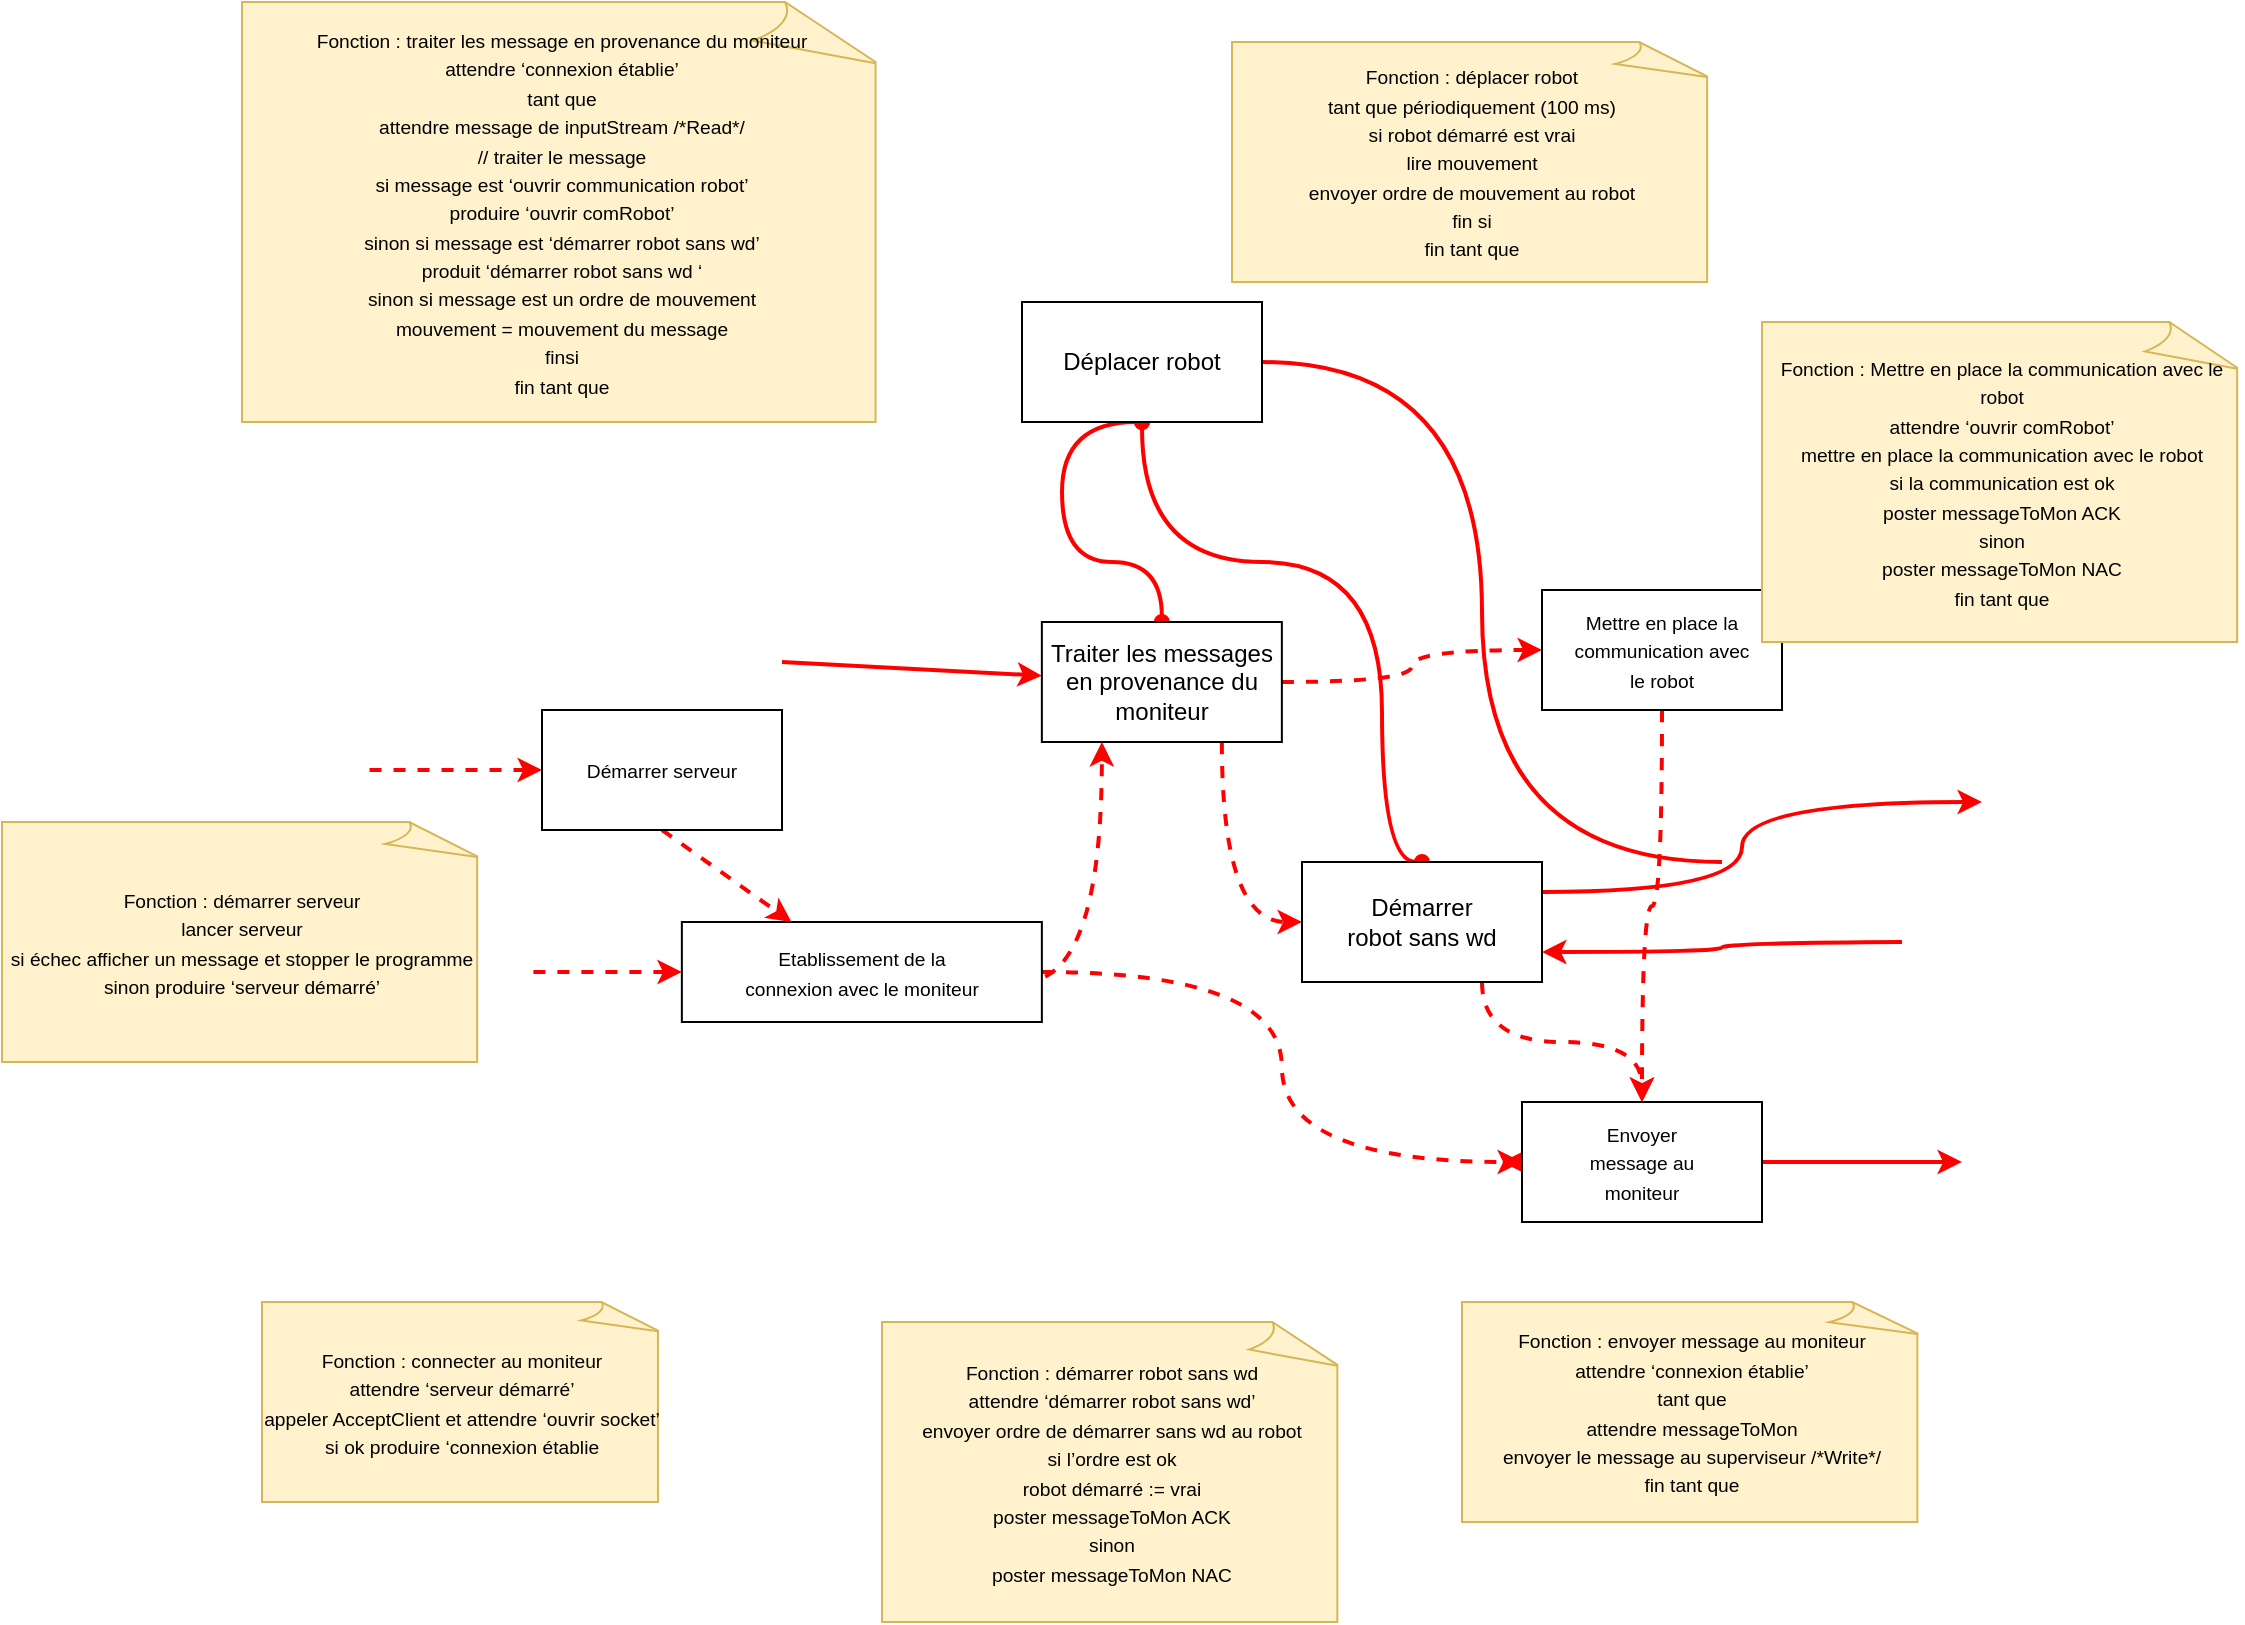 <mxfile version="16.4.11" type="github">
  <diagram id="w_0Kd4TP8-2ugyQYXVbY" name="Page-1">
    <mxGraphModel dx="1373" dy="779" grid="1" gridSize="10" guides="1" tooltips="1" connect="1" arrows="1" fold="1" page="1" pageScale="1" pageWidth="1169" pageHeight="827" math="0" shadow="0">
      <root>
        <mxCell id="0" />
        <mxCell id="1" parent="0" />
        <mxCell id="bAt_LqIN8Pzx5NF2WYkV-1" value="&lt;span style=&quot;left: 196.444px ; top: 172.887px ; font-size: 9.6px ; font-family: sans-serif ; transform: scalex(0.793)&quot; dir=&quot;ltr&quot;&gt;Fonction : traiter les message en provenance du moniteur&lt;/span&gt;&lt;br&gt;&lt;span style=&quot;left: 196.444px ; top: 195.607px ; font-size: 9.6px ; font-family: sans-serif&quot; dir=&quot;ltr&quot;&gt;a&lt;/span&gt;&lt;span style=&quot;left: 201.129px ; top: 195.607px ; font-size: 9.6px ; font-family: sans-serif ; transform: scalex(1.007)&quot; dir=&quot;ltr&quot;&gt;tt&lt;/span&gt;&lt;span style=&quot;left: 208.617px ; top: 195.607px ; font-size: 9.6px ; font-family: sans-serif ; transform: scalex(0.766)&quot; dir=&quot;ltr&quot;&gt;endre ‘connexion établie’&lt;/span&gt;&lt;br&gt;&lt;span style=&quot;left: 196.444px ; top: 207.127px ; font-size: 9.6px ; font-family: sans-serif ; transform: scalex(0.833)&quot; dir=&quot;ltr&quot;&gt;tant que&lt;/span&gt;&lt;br&gt;&lt;span style=&quot;left: 196.444px ; top: 218.647px ; font-size: 9.6px ; font-family: sans-serif&quot; dir=&quot;ltr&quot;&gt;a&lt;/span&gt;&lt;span style=&quot;left: 201.129px ; top: 218.647px ; font-size: 9.6px ; font-family: sans-serif ; transform: scalex(1.007)&quot; dir=&quot;ltr&quot;&gt;tt&lt;/span&gt;&lt;span style=&quot;left: 208.617px ; top: 218.647px ; font-size: 9.6px ; font-family: sans-serif ; transform: scalex(0.813)&quot; dir=&quot;ltr&quot;&gt;endre message de inputStream /*Read*/&lt;/span&gt;&lt;br&gt;&lt;span style=&quot;left: 196.444px ; top: 230.167px ; font-size: 9.6px ; font-family: sans-serif ; transform: scalex(0.829)&quot; dir=&quot;ltr&quot;&gt;// traiter le message&lt;/span&gt;&lt;br&gt;&lt;span style=&quot;left: 196.444px ; top: 241.687px ; font-size: 9.6px ; font-family: sans-serif ; transform: scalex(0.799)&quot; dir=&quot;ltr&quot;&gt;si message est ‘ouvrir communication robot’&lt;/span&gt;&lt;br&gt;&lt;span style=&quot;left: 199.938px ; top: 253.207px ; font-size: 9.6px ; font-family: sans-serif ; transform: scalex(0.793)&quot; dir=&quot;ltr&quot;&gt;produire ‘ouvrir comRobot’&lt;/span&gt;&lt;br&gt;&lt;span style=&quot;left: 196.444px ; top: 264.727px ; font-size: 9.6px ; font-family: sans-serif ; transform: scalex(0.801)&quot; dir=&quot;ltr&quot;&gt;sinon si message est ‘démarrer robot sans wd’&lt;/span&gt;&lt;br&gt;&lt;span style=&quot;left: 199.938px ; top: 276.247px ; font-size: 9.6px ; font-family: sans-serif ; transform: scalex(0.807)&quot; dir=&quot;ltr&quot;&gt;produit ‘démarrer robot sans wd&lt;/span&gt;&lt;span style=&quot;left: 325.324px ; top: 276.247px ; font-size: 9.6px ; font-family: sans-serif&quot; dir=&quot;ltr&quot;&gt; &lt;/span&gt;&lt;span style=&quot;left: 327.071px ; top: 276.247px ; font-size: 9.6px ; font-family: sans-serif&quot; dir=&quot;ltr&quot;&gt;‘&lt;/span&gt;&lt;br&gt;&lt;span style=&quot;left: 196.444px ; top: 287.767px ; font-size: 9.6px ; font-family: sans-serif ; transform: scalex(0.79)&quot; dir=&quot;ltr&quot;&gt;sinon si message est un ordre de mouvement&lt;/span&gt;&lt;br&gt;&lt;span style=&quot;left: 199.938px ; top: 299.287px ; font-size: 9.6px ; font-family: sans-serif ; transform: scalex(0.771)&quot; dir=&quot;ltr&quot;&gt;mouvement = mouvement du message&lt;/span&gt;&lt;br&gt;&lt;span style=&quot;left: 196.444px ; top: 310.807px ; font-size: 9.6px ; font-family: sans-serif ; transform: scalex(0.808)&quot; dir=&quot;ltr&quot;&gt;fi&lt;/span&gt;&lt;span style=&quot;left: 201.33px ; top: 310.807px ; font-size: 9.6px ; font-family: sans-serif ; transform: scalex(0.832)&quot; dir=&quot;ltr&quot;&gt;nsi&lt;/span&gt;&lt;br&gt;&lt;span style=&quot;left: 196.444px ; top: 322.327px ; font-size: 9.6px ; font-family: sans-serif ; transform: scalex(0.808)&quot; dir=&quot;ltr&quot;&gt;fi&lt;/span&gt;&lt;span style=&quot;left: 201.33px ; top: 322.327px ; font-size: 9.6px ; font-family: sans-serif ; transform: scalex(0.807)&quot; dir=&quot;ltr&quot;&gt;n tant que&lt;/span&gt;" style="whiteSpace=wrap;html=1;shape=mxgraph.basic.document;fillColor=#fff2cc;strokeColor=#d6b656;" vertex="1" parent="1">
          <mxGeometry x="160" width="320" height="210" as="geometry" />
        </mxCell>
        <mxCell id="bAt_LqIN8Pzx5NF2WYkV-18" style="edgeStyle=orthogonalEdgeStyle;rounded=0;orthogonalLoop=1;jettySize=auto;html=1;exitX=0.5;exitY=1;exitDx=0;exitDy=0;entryX=0.5;entryY=0;entryDx=0;entryDy=0;curved=1;endArrow=oval;endFill=1;startArrow=oval;startFill=1;strokeColor=#FF0000;strokeWidth=2;" edge="1" parent="1" source="bAt_LqIN8Pzx5NF2WYkV-3" target="bAt_LqIN8Pzx5NF2WYkV-4">
          <mxGeometry relative="1" as="geometry">
            <Array as="points">
              <mxPoint x="570" y="210" />
              <mxPoint x="570" y="280" />
              <mxPoint x="620" y="280" />
            </Array>
          </mxGeometry>
        </mxCell>
        <mxCell id="bAt_LqIN8Pzx5NF2WYkV-22" style="edgeStyle=orthogonalEdgeStyle;curved=1;rounded=0;orthogonalLoop=1;jettySize=auto;html=1;startArrow=oval;startFill=1;endArrow=oval;endFill=1;strokeColor=#FF0000;strokeWidth=2;entryX=0.5;entryY=0;entryDx=0;entryDy=0;" edge="1" parent="1" source="bAt_LqIN8Pzx5NF2WYkV-3" target="bAt_LqIN8Pzx5NF2WYkV-6">
          <mxGeometry relative="1" as="geometry">
            <Array as="points">
              <mxPoint x="610" y="280" />
              <mxPoint x="730" y="280" />
              <mxPoint x="730" y="430" />
            </Array>
          </mxGeometry>
        </mxCell>
        <mxCell id="bAt_LqIN8Pzx5NF2WYkV-35" style="edgeStyle=orthogonalEdgeStyle;curved=1;rounded=0;orthogonalLoop=1;jettySize=auto;html=1;startArrow=none;startFill=0;endArrow=none;endFill=0;strokeColor=#FF0000;strokeWidth=2;" edge="1" parent="1" source="bAt_LqIN8Pzx5NF2WYkV-3">
          <mxGeometry relative="1" as="geometry">
            <mxPoint x="900" y="430" as="targetPoint" />
            <Array as="points">
              <mxPoint x="780" y="180" />
              <mxPoint x="780" y="430" />
            </Array>
          </mxGeometry>
        </mxCell>
        <mxCell id="bAt_LqIN8Pzx5NF2WYkV-3" value="Déplacer robot" style="rounded=0;whiteSpace=wrap;html=1;" vertex="1" parent="1">
          <mxGeometry x="550" y="150" width="120" height="60" as="geometry" />
        </mxCell>
        <mxCell id="bAt_LqIN8Pzx5NF2WYkV-23" style="rounded=0;orthogonalLoop=1;jettySize=auto;html=1;startArrow=classic;startFill=1;endArrow=none;endFill=0;strokeColor=#FF0000;strokeWidth=2;" edge="1" parent="1" source="bAt_LqIN8Pzx5NF2WYkV-4">
          <mxGeometry relative="1" as="geometry">
            <mxPoint x="430" y="330" as="targetPoint" />
          </mxGeometry>
        </mxCell>
        <mxCell id="bAt_LqIN8Pzx5NF2WYkV-30" style="edgeStyle=orthogonalEdgeStyle;curved=1;rounded=0;orthogonalLoop=1;jettySize=auto;html=1;entryX=0;entryY=0.5;entryDx=0;entryDy=0;dashed=1;startArrow=none;startFill=0;endArrow=classic;endFill=1;strokeColor=#FF0000;strokeWidth=2;exitX=0.75;exitY=1;exitDx=0;exitDy=0;" edge="1" parent="1" source="bAt_LqIN8Pzx5NF2WYkV-4" target="bAt_LqIN8Pzx5NF2WYkV-6">
          <mxGeometry relative="1" as="geometry" />
        </mxCell>
        <mxCell id="bAt_LqIN8Pzx5NF2WYkV-38" style="edgeStyle=orthogonalEdgeStyle;curved=1;rounded=0;orthogonalLoop=1;jettySize=auto;html=1;entryX=0;entryY=0.5;entryDx=0;entryDy=0;startArrow=none;startFill=0;endArrow=classic;endFill=1;strokeColor=#FF0000;strokeWidth=2;dashed=1;" edge="1" parent="1" source="bAt_LqIN8Pzx5NF2WYkV-4" target="bAt_LqIN8Pzx5NF2WYkV-5">
          <mxGeometry relative="1" as="geometry" />
        </mxCell>
        <mxCell id="bAt_LqIN8Pzx5NF2WYkV-4" value="Traiter les messages en provenance du moniteur" style="rounded=0;whiteSpace=wrap;html=1;" vertex="1" parent="1">
          <mxGeometry x="559.93" y="310" width="120" height="60" as="geometry" />
        </mxCell>
        <mxCell id="bAt_LqIN8Pzx5NF2WYkV-31" style="edgeStyle=orthogonalEdgeStyle;curved=1;rounded=0;orthogonalLoop=1;jettySize=auto;html=1;dashed=1;startArrow=none;startFill=0;endArrow=classic;endFill=1;strokeColor=#FF0000;strokeWidth=2;" edge="1" parent="1" source="bAt_LqIN8Pzx5NF2WYkV-5" target="bAt_LqIN8Pzx5NF2WYkV-7">
          <mxGeometry relative="1" as="geometry" />
        </mxCell>
        <mxCell id="bAt_LqIN8Pzx5NF2WYkV-5" value="&lt;span style=&quot;left: 693.878px ; top: 433.38px ; font-size: 9.6px ; font-family: sans-serif ; transform: scalex(0.847)&quot; dir=&quot;ltr&quot;&gt;Me&lt;/span&gt;&lt;span style=&quot;left: 705.897px ; top: 433.38px ; font-size: 9.6px ; font-family: sans-serif ; transform: scalex(1.007)&quot; dir=&quot;ltr&quot;&gt;tt&lt;/span&gt;&lt;span style=&quot;left: 713.481px ; top: 433.38px ; font-size: 9.6px ; font-family: sans-serif ; transform: scalex(0.758)&quot; dir=&quot;ltr&quot;&gt;re en place la&lt;/span&gt;&lt;br&gt;&lt;span style=&quot;left: 689.102px ; top: 444.9px ; font-size: 9.6px ; font-family: sans-serif ; transform: scalex(0.785)&quot; dir=&quot;ltr&quot;&gt;communication avec&lt;/span&gt;&lt;br&gt;&lt;span style=&quot;left: 713.212px ; top: 456.42px ; font-size: 9.6px ; font-family: sans-serif ; transform: scalex(0.82)&quot; dir=&quot;ltr&quot;&gt;le robot&lt;/span&gt;" style="rounded=0;whiteSpace=wrap;html=1;" vertex="1" parent="1">
          <mxGeometry x="810" y="294" width="120" height="60" as="geometry" />
        </mxCell>
        <mxCell id="bAt_LqIN8Pzx5NF2WYkV-32" style="edgeStyle=orthogonalEdgeStyle;curved=1;rounded=0;orthogonalLoop=1;jettySize=auto;html=1;entryX=0.5;entryY=0;entryDx=0;entryDy=0;dashed=1;startArrow=none;startFill=0;endArrow=classic;endFill=1;strokeColor=#FF0000;strokeWidth=2;exitX=0.75;exitY=1;exitDx=0;exitDy=0;" edge="1" parent="1" source="bAt_LqIN8Pzx5NF2WYkV-6" target="bAt_LqIN8Pzx5NF2WYkV-7">
          <mxGeometry relative="1" as="geometry" />
        </mxCell>
        <mxCell id="bAt_LqIN8Pzx5NF2WYkV-33" style="rounded=0;orthogonalLoop=1;jettySize=auto;html=1;startArrow=none;startFill=0;endArrow=classic;endFill=1;strokeColor=#FF0000;strokeWidth=2;exitX=1;exitY=0.25;exitDx=0;exitDy=0;edgeStyle=orthogonalEdgeStyle;curved=1;" edge="1" parent="1" source="bAt_LqIN8Pzx5NF2WYkV-6">
          <mxGeometry relative="1" as="geometry">
            <mxPoint x="1030" y="400" as="targetPoint" />
            <Array as="points">
              <mxPoint x="910" y="445" />
              <mxPoint x="910" y="400" />
            </Array>
          </mxGeometry>
        </mxCell>
        <mxCell id="bAt_LqIN8Pzx5NF2WYkV-34" style="edgeStyle=orthogonalEdgeStyle;rounded=0;orthogonalLoop=1;jettySize=auto;html=1;exitX=1;exitY=0.75;exitDx=0;exitDy=0;startArrow=classic;startFill=1;endArrow=none;endFill=0;strokeColor=#FF0000;strokeWidth=2;curved=1;" edge="1" parent="1" source="bAt_LqIN8Pzx5NF2WYkV-6">
          <mxGeometry relative="1" as="geometry">
            <mxPoint x="990" y="470" as="targetPoint" />
          </mxGeometry>
        </mxCell>
        <mxCell id="bAt_LqIN8Pzx5NF2WYkV-6" value="Démarrer&lt;br&gt;robot sans wd" style="rounded=0;whiteSpace=wrap;html=1;" vertex="1" parent="1">
          <mxGeometry x="690.0" y="430" width="120" height="60" as="geometry" />
        </mxCell>
        <mxCell id="bAt_LqIN8Pzx5NF2WYkV-24" style="edgeStyle=none;rounded=0;orthogonalLoop=1;jettySize=auto;html=1;startArrow=none;startFill=0;endArrow=classic;endFill=1;strokeColor=#FF0000;strokeWidth=2;" edge="1" parent="1" source="bAt_LqIN8Pzx5NF2WYkV-7">
          <mxGeometry relative="1" as="geometry">
            <mxPoint x="790" y="580" as="targetPoint" />
          </mxGeometry>
        </mxCell>
        <mxCell id="bAt_LqIN8Pzx5NF2WYkV-36" style="edgeStyle=orthogonalEdgeStyle;curved=1;rounded=0;orthogonalLoop=1;jettySize=auto;html=1;startArrow=none;startFill=0;endArrow=classic;endFill=1;strokeColor=#FF0000;strokeWidth=2;" edge="1" parent="1" source="bAt_LqIN8Pzx5NF2WYkV-7">
          <mxGeometry relative="1" as="geometry">
            <mxPoint x="1020" y="580" as="targetPoint" />
          </mxGeometry>
        </mxCell>
        <mxCell id="bAt_LqIN8Pzx5NF2WYkV-7" value="&lt;span style=&quot;left: 630.396px ; top: 625.576px ; font-size: 9.6px ; font-family: sans-serif ; transform: scalex(0.787)&quot; dir=&quot;ltr&quot;&gt;Envoyer&lt;/span&gt;&lt;br&gt;&lt;span style=&quot;left: 622.836px ; top: 637.096px ; font-size: 9.6px ; font-family: sans-serif ; transform: scalex(0.791)&quot; dir=&quot;ltr&quot;&gt;message au&lt;/span&gt;&lt;br&gt;&lt;span style=&quot;left: 628.087px ; top: 648.616px ; font-size: 9.6px ; font-family: sans-serif ; transform: scalex(0.813)&quot; dir=&quot;ltr&quot;&gt;moniteur&lt;/span&gt;" style="rounded=0;whiteSpace=wrap;html=1;" vertex="1" parent="1">
          <mxGeometry x="800" y="550" width="120" height="60" as="geometry" />
        </mxCell>
        <mxCell id="bAt_LqIN8Pzx5NF2WYkV-27" style="edgeStyle=none;rounded=0;orthogonalLoop=1;jettySize=auto;html=1;dashed=1;startArrow=classic;startFill=1;endArrow=none;endFill=0;strokeColor=#FF0000;strokeWidth=2;" edge="1" parent="1" source="bAt_LqIN8Pzx5NF2WYkV-8">
          <mxGeometry relative="1" as="geometry">
            <mxPoint x="300" y="485" as="targetPoint" />
          </mxGeometry>
        </mxCell>
        <mxCell id="bAt_LqIN8Pzx5NF2WYkV-28" style="edgeStyle=orthogonalEdgeStyle;rounded=0;orthogonalLoop=1;jettySize=auto;html=1;entryX=0;entryY=0.5;entryDx=0;entryDy=0;dashed=1;startArrow=none;startFill=0;endArrow=classic;endFill=1;strokeColor=#FF0000;strokeWidth=2;curved=1;" edge="1" parent="1" source="bAt_LqIN8Pzx5NF2WYkV-8" target="bAt_LqIN8Pzx5NF2WYkV-7">
          <mxGeometry relative="1" as="geometry" />
        </mxCell>
        <mxCell id="bAt_LqIN8Pzx5NF2WYkV-29" style="edgeStyle=orthogonalEdgeStyle;curved=1;rounded=0;orthogonalLoop=1;jettySize=auto;html=1;entryX=0.25;entryY=1;entryDx=0;entryDy=0;dashed=1;startArrow=none;startFill=0;endArrow=classic;endFill=1;strokeColor=#FF0000;strokeWidth=2;" edge="1" parent="1" target="bAt_LqIN8Pzx5NF2WYkV-4">
          <mxGeometry relative="1" as="geometry">
            <mxPoint x="549.997" y="490" as="sourcePoint" />
          </mxGeometry>
        </mxCell>
        <mxCell id="bAt_LqIN8Pzx5NF2WYkV-8" value="&lt;span style=&quot;left: 313.501px ; top: 520.768px ; font-size: 9.6px ; font-family: sans-serif ; transform: scalex(0.82)&quot; dir=&quot;ltr&quot;&gt;Etablissement de la&lt;/span&gt;&lt;br&gt;&lt;span style=&quot;left: 300.858px ; top: 532.288px ; font-size: 9.6px ; font-family: sans-serif ; transform: scalex(0.771)&quot; dir=&quot;ltr&quot;&gt;connexion avec le moniteur&lt;/span&gt;" style="rounded=0;whiteSpace=wrap;html=1;" vertex="1" parent="1">
          <mxGeometry x="379.93" y="460" width="180" height="50" as="geometry" />
        </mxCell>
        <mxCell id="bAt_LqIN8Pzx5NF2WYkV-25" style="edgeStyle=none;rounded=0;orthogonalLoop=1;jettySize=auto;html=1;startArrow=classic;startFill=1;endArrow=none;endFill=0;strokeColor=#FF0000;strokeWidth=2;dashed=1;" edge="1" parent="1" source="bAt_LqIN8Pzx5NF2WYkV-9">
          <mxGeometry relative="1" as="geometry">
            <mxPoint x="220" y="384" as="targetPoint" />
          </mxGeometry>
        </mxCell>
        <mxCell id="bAt_LqIN8Pzx5NF2WYkV-26" style="edgeStyle=none;rounded=0;orthogonalLoop=1;jettySize=auto;html=1;exitX=0.5;exitY=1;exitDx=0;exitDy=0;dashed=1;startArrow=none;startFill=0;endArrow=classic;endFill=1;strokeColor=#FF0000;strokeWidth=2;" edge="1" parent="1" source="bAt_LqIN8Pzx5NF2WYkV-9" target="bAt_LqIN8Pzx5NF2WYkV-8">
          <mxGeometry relative="1" as="geometry" />
        </mxCell>
        <mxCell id="bAt_LqIN8Pzx5NF2WYkV-9" value="&lt;span style=&quot;left: 273.281px ; top: 441.463px ; font-size: 9.6px ; font-family: sans-serif ; transform: scalex(0.805)&quot; dir=&quot;ltr&quot;&gt;Démarrer serveur&lt;/span&gt;" style="rounded=0;whiteSpace=wrap;html=1;" vertex="1" parent="1">
          <mxGeometry x="310" y="354" width="120" height="60" as="geometry" />
        </mxCell>
        <mxCell id="bAt_LqIN8Pzx5NF2WYkV-10" value="&lt;span style=&quot;left: 463.373px ; top: 187.964px ; font-size: 9.6px ; font-family: sans-serif ; transform: scalex(0.804)&quot; dir=&quot;ltr&quot;&gt;Fonction : déplacer robot&lt;/span&gt;&lt;br&gt;&lt;span style=&quot;left: 463.373px ; top: 210.684px ; font-size: 9.6px ; font-family: sans-serif ; transform: scalex(0.826)&quot; dir=&quot;ltr&quot;&gt;tant que périodiquement (100 ms)&lt;/span&gt;&lt;br&gt;&lt;span style=&quot;left: 466.868px ; top: 222.204px ; font-size: 9.6px ; font-family: sans-serif ; transform: scalex(0.816)&quot; dir=&quot;ltr&quot;&gt;si robot démarré est vrai&lt;/span&gt;&lt;br&gt;&lt;span style=&quot;left: 470.362px ; top: 233.724px ; font-size: 9.6px ; font-family: sans-serif ; transform: scalex(0.779)&quot; dir=&quot;ltr&quot;&gt;lire mouvement&lt;/span&gt;&lt;br&gt;&lt;span style=&quot;left: 470.362px ; top: 245.244px ; font-size: 9.6px ; font-family: sans-serif ; transform: scalex(0.781)&quot; dir=&quot;ltr&quot;&gt;envoyer ordre de mouvement au robot&lt;/span&gt;&lt;br&gt;&lt;span style=&quot;left: 466.868px ; top: 256.764px ; font-size: 9.6px ; font-family: sans-serif ; transform: scalex(0.808)&quot; dir=&quot;ltr&quot;&gt;fi&lt;/span&gt;&lt;span style=&quot;left: 471.754px ; top: 256.764px ; font-size: 9.6px ; font-family: sans-serif ; transform: scalex(0.785)&quot; dir=&quot;ltr&quot;&gt;n si&lt;/span&gt;&lt;br&gt;&lt;span style=&quot;left: 463.373px ; top: 268.284px ; font-size: 9.6px ; font-family: sans-serif ; transform: scalex(0.808)&quot; dir=&quot;ltr&quot;&gt;fi&lt;/span&gt;&lt;span style=&quot;left: 468.26px ; top: 268.284px ; font-size: 9.6px ; font-family: sans-serif ; transform: scalex(0.807)&quot; dir=&quot;ltr&quot;&gt;n tant que&lt;/span&gt;" style="whiteSpace=wrap;html=1;shape=mxgraph.basic.document;fillColor=#fff2cc;strokeColor=#d6b656;" vertex="1" parent="1">
          <mxGeometry x="655" y="20" width="240" height="120" as="geometry" />
        </mxCell>
        <mxCell id="bAt_LqIN8Pzx5NF2WYkV-11" value="&lt;span style=&quot;left: 649.62px ; top: 306.388px ; font-size: 9.6px ; font-family: sans-serif ; transform: scalex(0.8)&quot; dir=&quot;ltr&quot;&gt;Fonction : Me&lt;/span&gt;&lt;span style=&quot;left: 701.037px ; top: 306.388px ; font-size: 9.6px ; font-family: sans-serif ; transform: scalex(1.007)&quot; dir=&quot;ltr&quot;&gt;tt&lt;/span&gt;&lt;span style=&quot;left: 708.621px ; top: 306.388px ; font-size: 9.6px ; font-family: sans-serif ; transform: scalex(0.777)&quot; dir=&quot;ltr&quot;&gt;re en place la communication avec le robot&lt;/span&gt;&lt;br&gt;&lt;span style=&quot;left: 653.114px ; top: 329.108px ; font-size: 9.6px ; font-family: sans-serif&quot; dir=&quot;ltr&quot;&gt;a&lt;/span&gt;&lt;span style=&quot;left: 657.799px ; top: 329.108px ; font-size: 9.6px ; font-family: sans-serif ; transform: scalex(1.007)&quot; dir=&quot;ltr&quot;&gt;tt&lt;/span&gt;&lt;span style=&quot;left: 665.287px ; top: 329.108px ; font-size: 9.6px ; font-family: sans-serif ; transform: scalex(0.788)&quot; dir=&quot;ltr&quot;&gt;endre ‘ouvrir comRobot’&lt;/span&gt;&lt;br&gt;&lt;span style=&quot;left: 653.114px ; top: 340.628px ; font-size: 9.6px ; font-family: sans-serif ; transform: scalex(0.759)&quot; dir=&quot;ltr&quot;&gt;me&lt;/span&gt;&lt;span style=&quot;left: 664.682px ; top: 340.628px ; font-size: 9.6px ; font-family: sans-serif ; transform: scalex(1.007)&quot; dir=&quot;ltr&quot;&gt;tt&lt;/span&gt;&lt;span style=&quot;left: 672.266px ; top: 340.628px ; font-size: 9.6px ; font-family: sans-serif ; transform: scalex(0.777)&quot; dir=&quot;ltr&quot;&gt;re en place la communication avec le robot&lt;/span&gt;&lt;br&gt;&lt;span style=&quot;left: 653.114px ; top: 352.148px ; font-size: 9.6px ; font-family: sans-serif ; transform: scalex(0.798)&quot; dir=&quot;ltr&quot;&gt;si la communication est ok&lt;/span&gt;&lt;br&gt;&lt;span style=&quot;left: 656.609px ; top: 363.668px ; font-size: 9.6px ; font-family: sans-serif ; transform: scalex(0.832)&quot; dir=&quot;ltr&quot;&gt;poster messageToMon ACK&lt;/span&gt;&lt;br&gt;&lt;span style=&quot;left: 653.114px ; top: 375.188px ; font-size: 9.6px ; font-family: sans-serif ; transform: scalex(0.805)&quot; dir=&quot;ltr&quot;&gt;sinon&lt;/span&gt;&lt;br&gt;&lt;span style=&quot;left: 656.609px ; top: 386.708px ; font-size: 9.6px ; font-family: sans-serif ; transform: scalex(0.829)&quot; dir=&quot;ltr&quot;&gt;poster messageToMon NAC&lt;/span&gt;&lt;br&gt;&lt;span style=&quot;left: 649.62px ; top: 398.228px ; font-size: 9.6px ; font-family: sans-serif ; transform: scalex(0.808)&quot; dir=&quot;ltr&quot;&gt;fi&lt;/span&gt;&lt;span style=&quot;left: 654.506px ; top: 398.228px ; font-size: 9.6px ; font-family: sans-serif ; transform: scalex(0.807)&quot; dir=&quot;ltr&quot;&gt;n tant que&lt;/span&gt;" style="whiteSpace=wrap;html=1;shape=mxgraph.basic.document;fillColor=#fff2cc;strokeColor=#d6b656;" vertex="1" parent="1">
          <mxGeometry x="920" y="160" width="240" height="160" as="geometry" />
        </mxCell>
        <mxCell id="bAt_LqIN8Pzx5NF2WYkV-12" value="&lt;span style=&quot;left: 157.643px ; top: 369.382px ; font-size: 9.6px ; font-family: sans-serif ; transform: scalex(0.798)&quot; dir=&quot;ltr&quot;&gt;Fonction : démarrer serveur&lt;/span&gt;&lt;br&gt;&lt;span style=&quot;left: 157.643px ; top: 392.102px ; font-size: 9.6px ; font-family: sans-serif ; transform: scalex(0.793)&quot; dir=&quot;ltr&quot;&gt;lancer serveur&lt;/span&gt;&lt;br&gt;&lt;span style=&quot;left: 157.643px ; top: 403.622px ; font-size: 9.6px ; font-family: sans-serif ; transform: scalex(0.78)&quot; dir=&quot;ltr&quot;&gt;si échec a&lt;/span&gt;&lt;span style=&quot;left: 195.141px ; top: 403.622px ; font-size: 9.6px ; font-family: sans-serif ; transform: scalex(0.791)&quot; dir=&quot;ltr&quot;&gt;ffi&lt;/span&gt;&lt;span style=&quot;left: 202.485px ; top: 403.622px ; font-size: 9.6px ; font-family: sans-serif ; transform: scalex(0.793)&quot; dir=&quot;ltr&quot;&gt;cher un message et stopper le programme&lt;/span&gt;&lt;br&gt;&lt;span style=&quot;left: 157.643px ; top: 415.142px ; font-size: 9.6px ; font-family: sans-serif ; transform: scalex(0.783)&quot; dir=&quot;ltr&quot;&gt;sinon produire ‘serveur démarré’&lt;/span&gt;" style="whiteSpace=wrap;html=1;shape=mxgraph.basic.document;fillColor=#fff2cc;strokeColor=#d6b656;" vertex="1" parent="1">
          <mxGeometry x="40" y="410" width="240" height="120" as="geometry" />
        </mxCell>
        <mxCell id="bAt_LqIN8Pzx5NF2WYkV-13" value="&lt;span style=&quot;left: 179.916px ; top: 568.941px ; font-size: 9.6px ; font-family: sans-serif ; transform: scalex(0.796)&quot; dir=&quot;ltr&quot;&gt;Fonction : connecter au moniteur&lt;/span&gt;&lt;br&gt;&lt;span style=&quot;left: 179.916px ; top: 591.661px ; font-size: 9.6px ; font-family: sans-serif&quot; dir=&quot;ltr&quot;&gt;a&lt;/span&gt;&lt;span style=&quot;left: 184.6px ; top: 591.661px ; font-size: 9.6px ; font-family: sans-serif ; transform: scalex(1.007)&quot; dir=&quot;ltr&quot;&gt;tt&lt;/span&gt;&lt;span style=&quot;left: 192.088px ; top: 591.661px ; font-size: 9.6px ; font-family: sans-serif ; transform: scalex(0.778)&quot; dir=&quot;ltr&quot;&gt;endre ‘serveur démarré’&lt;/span&gt;&lt;br&gt;&lt;span style=&quot;left: 179.916px ; top: 603.181px ; font-size: 9.6px ; font-family: sans-serif ; transform: scalex(0.817)&quot; dir=&quot;ltr&quot;&gt;appeler AcceptClient et a&lt;/span&gt;&lt;span style=&quot;left: 279.324px ; top: 603.181px ; font-size: 9.6px ; font-family: sans-serif ; transform: scalex(1.007)&quot; dir=&quot;ltr&quot;&gt;tt&lt;/span&gt;&lt;span style=&quot;left: 286.812px ; top: 603.181px ; font-size: 9.6px ; font-family: sans-serif ; transform: scalex(0.789)&quot; dir=&quot;ltr&quot;&gt;endre ‘ouvrir socket’&lt;/span&gt;&lt;br&gt;&lt;span style=&quot;left: 179.916px ; top: 614.701px ; font-size: 9.6px ; font-family: sans-serif ; transform: scalex(0.772)&quot; dir=&quot;ltr&quot;&gt;si ok produire ‘connexion établie&lt;/span&gt;" style="whiteSpace=wrap;html=1;shape=mxgraph.basic.document;fillColor=#fff2cc;strokeColor=#d6b656;" vertex="1" parent="1">
          <mxGeometry x="170" y="650" width="200" height="100" as="geometry" />
        </mxCell>
        <mxCell id="bAt_LqIN8Pzx5NF2WYkV-14" value="&lt;span style=&quot;left: 343.228px ; top: 650.578px ; font-size: 9.6px ; font-family: sans-serif ; transform: scalex(0.805)&quot; dir=&quot;ltr&quot;&gt;Fonction : démarrer robot sans wd&lt;/span&gt;&lt;br&gt;&lt;span style=&quot;left: 343.228px ; top: 673.298px ; font-size: 9.6px ; font-family: sans-serif&quot; dir=&quot;ltr&quot;&gt;a&lt;/span&gt;&lt;span style=&quot;left: 347.913px ; top: 673.298px ; font-size: 9.6px ; font-family: sans-serif ; transform: scalex(1.007)&quot; dir=&quot;ltr&quot;&gt;tt&lt;/span&gt;&lt;span style=&quot;left: 355.401px ; top: 673.298px ; font-size: 9.6px ; font-family: sans-serif ; transform: scalex(0.792)&quot; dir=&quot;ltr&quot;&gt;endre ‘démarrer robot sans wd’&lt;/span&gt;&lt;br&gt;&lt;span style=&quot;left: 343.228px ; top: 684.818px ; font-size: 9.6px ; font-family: sans-serif ; transform: scalex(0.791)&quot; dir=&quot;ltr&quot;&gt;envoyer ordre de démarrer sans wd au robot&lt;/span&gt;&lt;br&gt;&lt;span style=&quot;left: 343.228px ; top: 696.338px ; font-size: 9.6px ; font-family: sans-serif ; transform: scalex(0.803)&quot; dir=&quot;ltr&quot;&gt;si l’ordre est ok&lt;/span&gt;&lt;br&gt;&lt;span style=&quot;left: 346.722px ; top: 707.858px ; font-size: 9.6px ; font-family: sans-serif ; transform: scalex(0.782)&quot; dir=&quot;ltr&quot;&gt;robot démarré := vrai&lt;/span&gt;&lt;br&gt;&lt;span style=&quot;left: 346.722px ; top: 719.378px ; font-size: 9.6px ; font-family: sans-serif ; transform: scalex(0.832)&quot; dir=&quot;ltr&quot;&gt;poster messageToMon ACK&lt;/span&gt;&lt;br&gt;&lt;span style=&quot;left: 343.228px ; top: 730.898px ; font-size: 9.6px ; font-family: sans-serif ; transform: scalex(0.805)&quot; dir=&quot;ltr&quot;&gt;sinon&lt;/span&gt;&lt;br&gt;&lt;span style=&quot;left: 346.722px ; top: 742.418px ; font-size: 9.6px ; font-family: sans-serif ; transform: scalex(0.829)&quot; dir=&quot;ltr&quot;&gt;poster messageToMon NAC&lt;/span&gt;" style="whiteSpace=wrap;html=1;shape=mxgraph.basic.document;fillColor=#fff2cc;strokeColor=#d6b656;" vertex="1" parent="1">
          <mxGeometry x="480" y="660" width="230" height="150" as="geometry" />
        </mxCell>
        <mxCell id="bAt_LqIN8Pzx5NF2WYkV-15" value="&lt;span style=&quot;left: 583.275px ; top: 682.326px ; font-size: 9.6px ; font-family: sans-serif ; transform: scalex(0.784)&quot; dir=&quot;ltr&quot;&gt;Fonction : envoyer message au moniteur&lt;/span&gt;&lt;br&gt;&lt;span style=&quot;left: 583.275px ; top: 705.046px ; font-size: 9.6px ; font-family: sans-serif&quot; dir=&quot;ltr&quot;&gt;a&lt;/span&gt;&lt;span style=&quot;left: 587.959px ; top: 705.046px ; font-size: 9.6px ; font-family: sans-serif ; transform: scalex(1.007)&quot; dir=&quot;ltr&quot;&gt;tt&lt;/span&gt;&lt;span style=&quot;left: 595.447px ; top: 705.046px ; font-size: 9.6px ; font-family: sans-serif ; transform: scalex(0.766)&quot; dir=&quot;ltr&quot;&gt;endre ‘connexion établie’&lt;/span&gt;&lt;br&gt;&lt;span style=&quot;left: 583.275px ; top: 716.566px ; font-size: 9.6px ; font-family: sans-serif ; transform: scalex(0.833)&quot; dir=&quot;ltr&quot;&gt;tant que&lt;/span&gt;&lt;br&gt;&lt;span style=&quot;left: 586.769px ; top: 728.086px ; font-size: 9.6px ; font-family: sans-serif&quot; dir=&quot;ltr&quot;&gt;a&lt;/span&gt;&lt;span style=&quot;left: 591.454px ; top: 728.086px ; font-size: 9.6px ; font-family: sans-serif ; transform: scalex(1.007)&quot; dir=&quot;ltr&quot;&gt;tt&lt;/span&gt;&lt;span style=&quot;left: 598.942px ; top: 728.086px ; font-size: 9.6px ; font-family: sans-serif ; transform: scalex(0.81)&quot; dir=&quot;ltr&quot;&gt;endre messageToMon&lt;/span&gt;&lt;br&gt;&lt;span style=&quot;left: 586.769px ; top: 739.606px ; font-size: 9.6px ; font-family: sans-serif ; transform: scalex(0.794)&quot; dir=&quot;ltr&quot;&gt;envoyer le message au superviseur /*Write*/&lt;/span&gt;&lt;br&gt;&lt;span style=&quot;left: 583.275px ; top: 751.126px ; font-size: 9.6px ; font-family: sans-serif ; transform: scalex(0.808)&quot; dir=&quot;ltr&quot;&gt;fi&lt;/span&gt;&lt;span style=&quot;left: 588.161px ; top: 751.126px ; font-size: 9.6px ; font-family: sans-serif ; transform: scalex(0.807)&quot; dir=&quot;ltr&quot;&gt;n tant que&lt;/span&gt;" style="whiteSpace=wrap;html=1;shape=mxgraph.basic.document;fillColor=#fff2cc;strokeColor=#d6b656;" vertex="1" parent="1">
          <mxGeometry x="770" y="650" width="230" height="110" as="geometry" />
        </mxCell>
      </root>
    </mxGraphModel>
  </diagram>
</mxfile>
